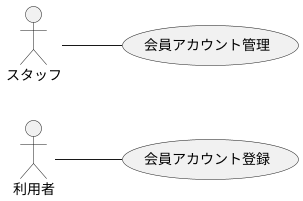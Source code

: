 @startuml BusinessUsecase

left to right direction

actor 利用者
actor スタッフ

利用者 -- (会員アカウント登録)
スタッフ -- (会員アカウント管理)

@enduml

